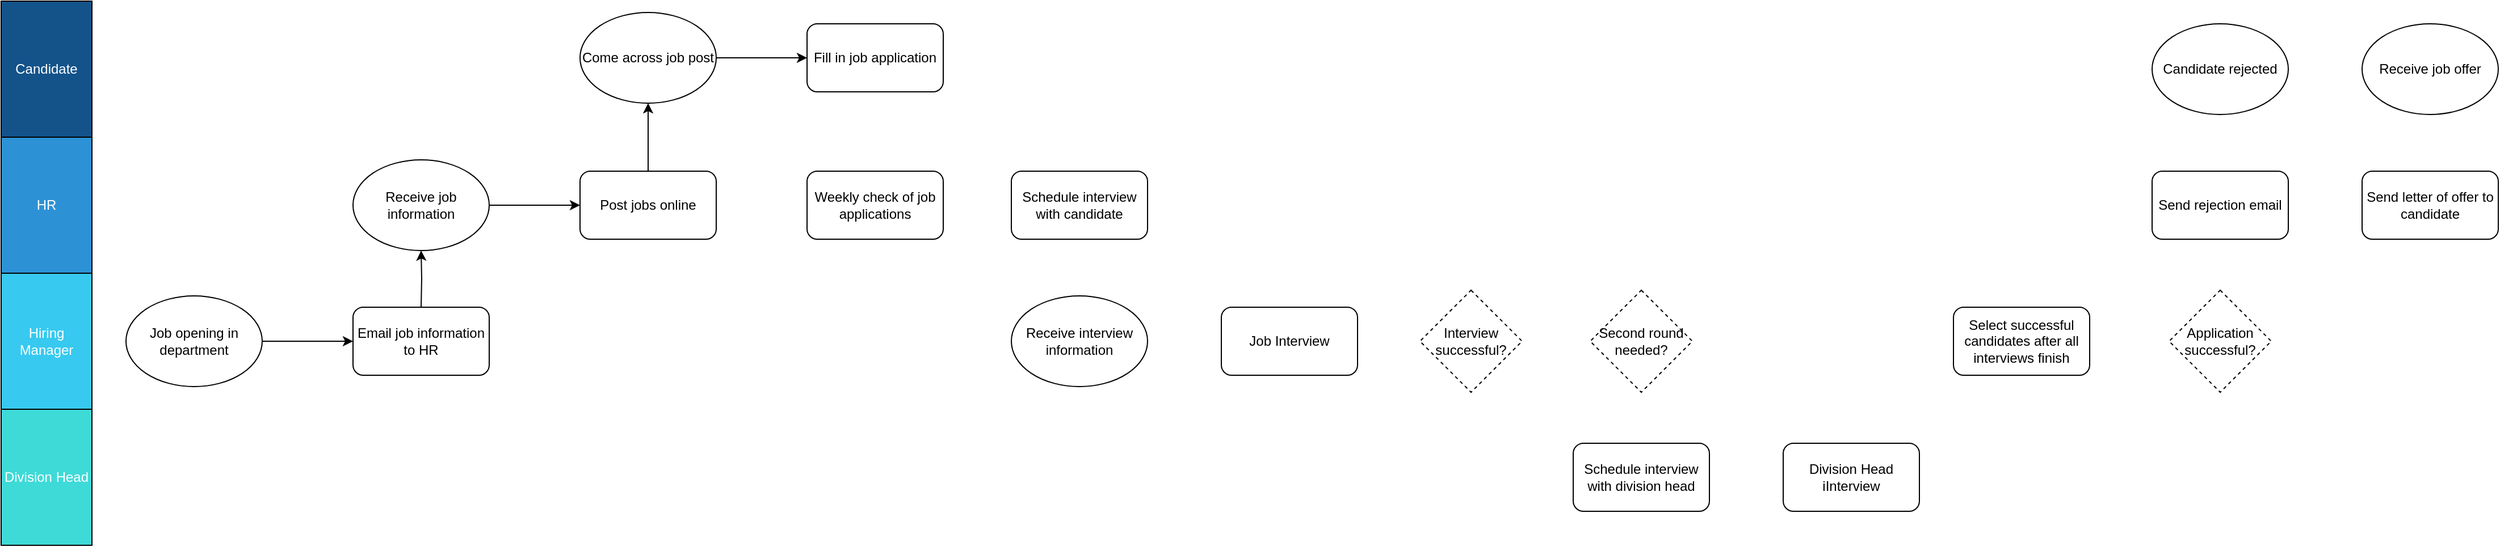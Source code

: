 <mxfile version="21.1.4" type="github">
  <diagram name="Page-1" id="x3qRDm9B7H_OVfXoaRfD">
    <mxGraphModel dx="977" dy="612" grid="1" gridSize="10" guides="1" tooltips="1" connect="1" arrows="1" fold="1" page="1" pageScale="1" pageWidth="850" pageHeight="1100" math="0" shadow="0">
      <root>
        <mxCell id="0" />
        <mxCell id="1" parent="0" />
        <mxCell id="MzEPvq9lY3MwqnpipSgU-8" value="&lt;font color=&quot;#ffffff&quot;&gt;Candidate&lt;/font&gt;" style="rounded=0;whiteSpace=wrap;html=1;direction=south;fillColor=#13538A;" parent="1" vertex="1">
          <mxGeometry x="80" y="120" width="80" height="120" as="geometry" />
        </mxCell>
        <mxCell id="nVGY_BLCJTJtmA_UGDGf-1" value="&lt;font color=&quot;#ffffff&quot;&gt;HR&lt;/font&gt;" style="rounded=0;whiteSpace=wrap;html=1;direction=south;fillColor=#2C92D5;" vertex="1" parent="1">
          <mxGeometry x="80" y="240" width="80" height="120" as="geometry" />
        </mxCell>
        <mxCell id="nVGY_BLCJTJtmA_UGDGf-2" value="&lt;font color=&quot;#ffffff&quot;&gt;Hiring Manager&lt;/font&gt;" style="rounded=0;whiteSpace=wrap;html=1;direction=south;fillColor=#37C9EF;" vertex="1" parent="1">
          <mxGeometry x="80" y="360" width="80" height="120" as="geometry" />
        </mxCell>
        <mxCell id="nVGY_BLCJTJtmA_UGDGf-3" value="&lt;font color=&quot;#ffffff&quot;&gt;Division Head&lt;/font&gt;" style="rounded=0;whiteSpace=wrap;html=1;direction=south;fillColor=#3EDAD8;" vertex="1" parent="1">
          <mxGeometry x="80" y="480" width="80" height="120" as="geometry" />
        </mxCell>
        <mxCell id="nVGY_BLCJTJtmA_UGDGf-6" value="" style="edgeStyle=orthogonalEdgeStyle;rounded=0;orthogonalLoop=1;jettySize=auto;html=1;" edge="1" parent="1" source="nVGY_BLCJTJtmA_UGDGf-4">
          <mxGeometry relative="1" as="geometry">
            <mxPoint x="390" y="420" as="targetPoint" />
          </mxGeometry>
        </mxCell>
        <mxCell id="nVGY_BLCJTJtmA_UGDGf-4" value="Job opening in department" style="ellipse;whiteSpace=wrap;html=1;" vertex="1" parent="1">
          <mxGeometry x="190" y="380" width="120" height="80" as="geometry" />
        </mxCell>
        <mxCell id="nVGY_BLCJTJtmA_UGDGf-10" value="" style="edgeStyle=orthogonalEdgeStyle;rounded=0;orthogonalLoop=1;jettySize=auto;html=1;" edge="1" parent="1" target="nVGY_BLCJTJtmA_UGDGf-9">
          <mxGeometry relative="1" as="geometry">
            <mxPoint x="450" y="390" as="sourcePoint" />
          </mxGeometry>
        </mxCell>
        <mxCell id="nVGY_BLCJTJtmA_UGDGf-12" value="" style="edgeStyle=orthogonalEdgeStyle;rounded=0;orthogonalLoop=1;jettySize=auto;html=1;" edge="1" parent="1" source="nVGY_BLCJTJtmA_UGDGf-9" target="nVGY_BLCJTJtmA_UGDGf-11">
          <mxGeometry relative="1" as="geometry" />
        </mxCell>
        <mxCell id="nVGY_BLCJTJtmA_UGDGf-9" value="Receive job information" style="ellipse;whiteSpace=wrap;html=1;" vertex="1" parent="1">
          <mxGeometry x="390" y="260" width="120" height="80" as="geometry" />
        </mxCell>
        <mxCell id="nVGY_BLCJTJtmA_UGDGf-15" value="" style="edgeStyle=orthogonalEdgeStyle;rounded=0;orthogonalLoop=1;jettySize=auto;html=1;" edge="1" parent="1" source="nVGY_BLCJTJtmA_UGDGf-11" target="nVGY_BLCJTJtmA_UGDGf-14">
          <mxGeometry relative="1" as="geometry" />
        </mxCell>
        <mxCell id="nVGY_BLCJTJtmA_UGDGf-11" value="Post jobs online" style="rounded=1;whiteSpace=wrap;html=1;" vertex="1" parent="1">
          <mxGeometry x="590" y="270" width="120" height="60" as="geometry" />
        </mxCell>
        <mxCell id="nVGY_BLCJTJtmA_UGDGf-13" value="Email job information to HR" style="rounded=1;whiteSpace=wrap;html=1;" vertex="1" parent="1">
          <mxGeometry x="390" y="390" width="120" height="60" as="geometry" />
        </mxCell>
        <mxCell id="nVGY_BLCJTJtmA_UGDGf-17" value="" style="edgeStyle=orthogonalEdgeStyle;rounded=0;orthogonalLoop=1;jettySize=auto;html=1;" edge="1" parent="1" source="nVGY_BLCJTJtmA_UGDGf-14">
          <mxGeometry relative="1" as="geometry">
            <mxPoint x="790" y="170" as="targetPoint" />
          </mxGeometry>
        </mxCell>
        <mxCell id="nVGY_BLCJTJtmA_UGDGf-14" value="Come across job post" style="ellipse;whiteSpace=wrap;html=1;" vertex="1" parent="1">
          <mxGeometry x="590" y="130" width="120" height="80" as="geometry" />
        </mxCell>
        <mxCell id="nVGY_BLCJTJtmA_UGDGf-18" value="Fill in job application" style="rounded=1;whiteSpace=wrap;html=1;" vertex="1" parent="1">
          <mxGeometry x="790" y="140" width="120" height="60" as="geometry" />
        </mxCell>
        <mxCell id="nVGY_BLCJTJtmA_UGDGf-19" value="Weekly check of job applications" style="rounded=1;whiteSpace=wrap;html=1;" vertex="1" parent="1">
          <mxGeometry x="790" y="270" width="120" height="60" as="geometry" />
        </mxCell>
        <mxCell id="nVGY_BLCJTJtmA_UGDGf-20" value="Schedule interview with candidate" style="rounded=1;whiteSpace=wrap;html=1;" vertex="1" parent="1">
          <mxGeometry x="970" y="270" width="120" height="60" as="geometry" />
        </mxCell>
        <mxCell id="nVGY_BLCJTJtmA_UGDGf-21" value="Receive interview information" style="ellipse;whiteSpace=wrap;html=1;" vertex="1" parent="1">
          <mxGeometry x="970" y="380" width="120" height="80" as="geometry" />
        </mxCell>
        <mxCell id="nVGY_BLCJTJtmA_UGDGf-22" value="Job Interview" style="rounded=1;whiteSpace=wrap;html=1;" vertex="1" parent="1">
          <mxGeometry x="1155" y="390" width="120" height="60" as="geometry" />
        </mxCell>
        <mxCell id="nVGY_BLCJTJtmA_UGDGf-23" value="Interview successful?" style="rhombus;whiteSpace=wrap;html=1;dashed=1;" vertex="1" parent="1">
          <mxGeometry x="1330" y="375" width="90" height="90" as="geometry" />
        </mxCell>
        <mxCell id="nVGY_BLCJTJtmA_UGDGf-24" value="Second round needed?" style="rhombus;whiteSpace=wrap;html=1;dashed=1;" vertex="1" parent="1">
          <mxGeometry x="1480" y="375" width="90" height="90" as="geometry" />
        </mxCell>
        <mxCell id="nVGY_BLCJTJtmA_UGDGf-25" value="Schedule interview with division head" style="rounded=1;whiteSpace=wrap;html=1;" vertex="1" parent="1">
          <mxGeometry x="1465" y="510" width="120" height="60" as="geometry" />
        </mxCell>
        <mxCell id="nVGY_BLCJTJtmA_UGDGf-26" value="Division Head iInterview" style="rounded=1;whiteSpace=wrap;html=1;" vertex="1" parent="1">
          <mxGeometry x="1650" y="510" width="120" height="60" as="geometry" />
        </mxCell>
        <mxCell id="nVGY_BLCJTJtmA_UGDGf-27" value="Select successful candidates after all interviews finish" style="rounded=1;whiteSpace=wrap;html=1;" vertex="1" parent="1">
          <mxGeometry x="1800" y="390" width="120" height="60" as="geometry" />
        </mxCell>
        <mxCell id="nVGY_BLCJTJtmA_UGDGf-28" value="Application successful?" style="rhombus;whiteSpace=wrap;html=1;dashed=1;" vertex="1" parent="1">
          <mxGeometry x="1990" y="375" width="90" height="90" as="geometry" />
        </mxCell>
        <mxCell id="nVGY_BLCJTJtmA_UGDGf-29" value="Send rejection email" style="rounded=1;whiteSpace=wrap;html=1;" vertex="1" parent="1">
          <mxGeometry x="1975" y="270" width="120" height="60" as="geometry" />
        </mxCell>
        <mxCell id="nVGY_BLCJTJtmA_UGDGf-30" value="Send letter of offer to candidate" style="rounded=1;whiteSpace=wrap;html=1;" vertex="1" parent="1">
          <mxGeometry x="2160" y="270" width="120" height="60" as="geometry" />
        </mxCell>
        <mxCell id="nVGY_BLCJTJtmA_UGDGf-31" value="Candidate rejected" style="ellipse;whiteSpace=wrap;html=1;" vertex="1" parent="1">
          <mxGeometry x="1975" y="140" width="120" height="80" as="geometry" />
        </mxCell>
        <mxCell id="nVGY_BLCJTJtmA_UGDGf-32" value="Receive job offer" style="ellipse;whiteSpace=wrap;html=1;" vertex="1" parent="1">
          <mxGeometry x="2160" y="140" width="120" height="80" as="geometry" />
        </mxCell>
      </root>
    </mxGraphModel>
  </diagram>
</mxfile>
